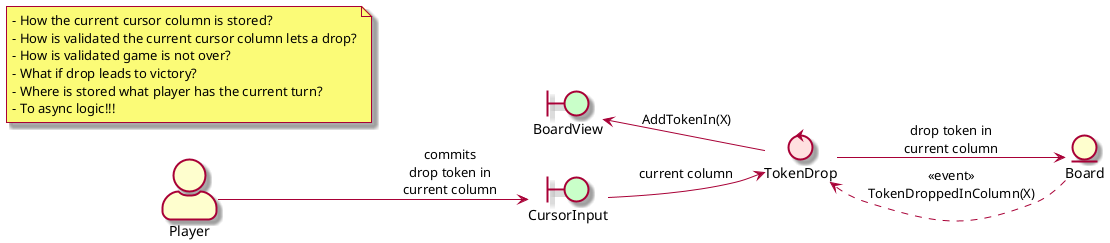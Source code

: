 @startuml
skin rose
skinparam actorstyle awesome
left to right direction

actor Player
boundary CursorInput #technology
boundary BoardView #technology
control TokenDrop #implementation
entity Board

Player --> CursorInput : commits\ndrop token in\ncurrent column
CursorInput --> TokenDrop : current column
TokenDrop --> Board : drop token in\ncurrent column
Board ..> TokenDrop : <<event>>\nTokenDroppedInColumn(X)
TokenDrop -> BoardView : AddTokenIn(X)

CursorInput .l. BoardView #transparent

note as N1
- How the current cursor column is stored?
- How is validated the current cursor column lets a drop?
- How is validated game is not over?
- What if drop leads to victory?
- Where is stored what player has the current turn?
- To async logic!!!
end note
@enduml
